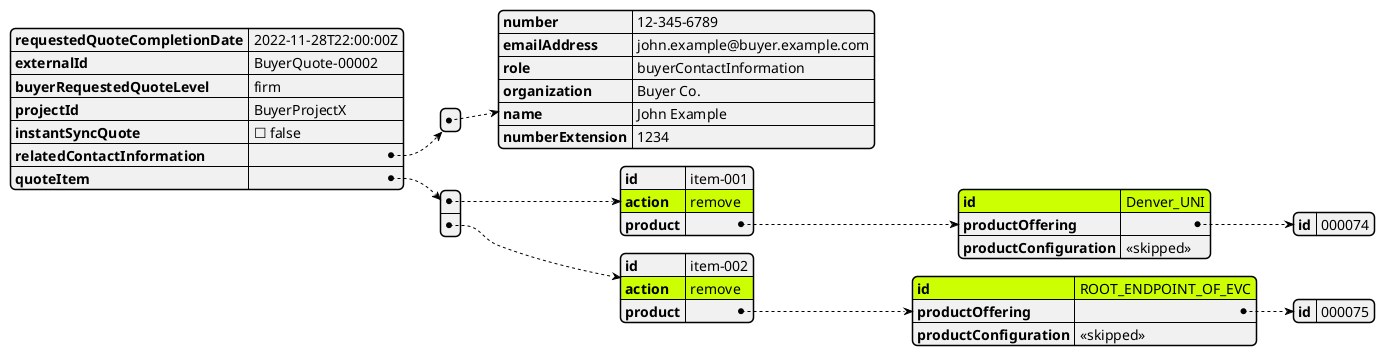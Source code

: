 @startjson
#highlight "quoteItem" / "0"/ "action"
#highlight "quoteItem" / "0"/ "product" / "id"
#highlight "quoteItem" / "1"/ "action"
#highlight "quoteItem" / "1"/ "product" / "id"
#highlight "quoteItem" / "1"/ "product" / "productRelationship" / "0" / "relationshipType"
#highlight "quoteItem" / "1"/ "product" / "productRelationship" / "0" / "id"
#highlight "quoteItem" / "1"/ "product" / "productRelationship" / "1" / "relationshipType"
#highlight "quoteItem" / "1"/ "product" / "productRelationship" / "1" / "id"
#highlight "quoteItem" / "0"/ "product" / "place" / "0"/ "@type"
#highlight "quoteItem" / "0"/ "product" / "place" / "0"/ "id"
#highlight "quoteItem" / "0"/ "product" / "place" / "0"/ "role"
{
  "requestedQuoteCompletionDate": "2022-11-28T22:00:00Z",
  "externalId": "BuyerQuote-00002",
  "buyerRequestedQuoteLevel": "firm",
  "projectId": "BuyerProjectX",
  "instantSyncQuote": false,
  "relatedContactInformation": [
    {
      "number": "12-345-6789",
      "emailAddress": "john.example@buyer.example.com",
      "role": "buyerContactInformation",
      "organization": "Buyer Co.",
      "name": "John Example",
      "numberExtension": "1234"
    }
  ],
  "quoteItem": [
    {
      "id": "item-001",
      "action": "remove",
      "product": {
        "id": "Denver_UNI",
        "productOffering": {
          "id": "000074"
        },
        "productConfiguration": "<<skipped>>"
      }
    },
    {
      "id": "item-002",
      "action": "remove",
      "product": {
        "id": "ROOT_ENDPOINT_OF_EVC",
        "productOffering": {
          "id": "000075"
        },
        "productConfiguration": "<<skipped>>"
      }
    }
  ]
}
@endjson